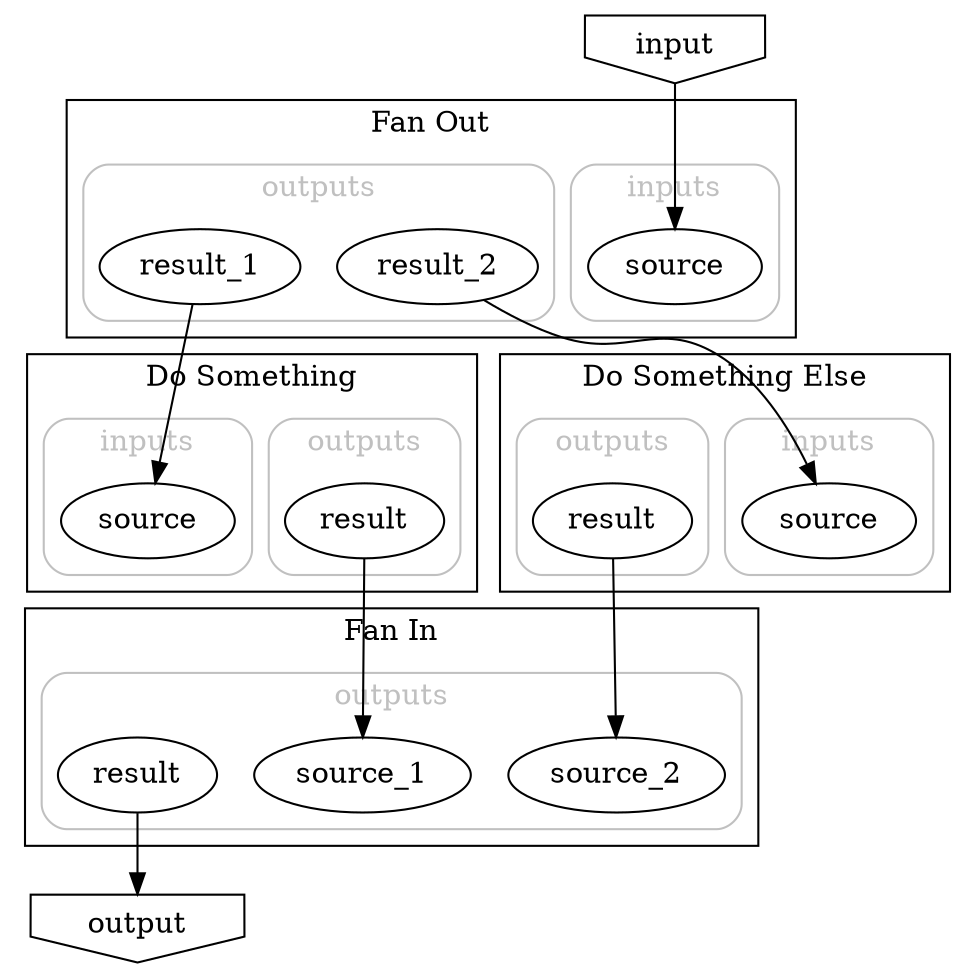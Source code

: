digraph pg_graph {

"input" [label="input"; shape=invhouse]

subgraph "cluster_fo" {
  label = "Fan Out"
  subgraph "clustersub_fo" {
    label = "inputs"
    fontcolor = "gray"
    style = "rounded"
    color = "gray"
    "source_fo" [label="source"]
  }
  subgraph "clustersub_3o" {
    label = "outputs"
    fontcolor = "gray"
    style = "rounded"
    color = "gray"
    "result_fo1" [label="result_1"]
    "result_fo2" [label="result_2"]
  }
}

subgraph "cluster_3" {
  label = "Do Something"
  subgraph "clustersub_3i" {
    label = "inputs"
    fontcolor = "gray"
    style = "rounded"
    color = "gray"
    "source_3" [label="source"]
  }
  subgraph "clustersub_3o" {
    label = "outputs"
    fontcolor = "gray"
    style = "rounded"
    color = "gray"
    "result_3" [label="result"]
  }
}

subgraph "cluster_4" {
  label = "Do Something Else"
  subgraph "clustersub_4i" {
    label = "inputs"
    fontcolor = "gray"
    style = "rounded"
    color = "gray"
    "source_4" [label="source"]
  }
  subgraph "clustersub_4o" {
    label = "outputs"
    fontcolor = "gray"
    style = "rounded"
    color = "gray"
    "result_4" [label="result"]
  }
}

subgraph "cluster_fi" {
  label = "Fan In"
  subgraph "clustersub_fi" {
    label = "inputs"
    fontcolor = "gray"
    style = "rounded"
    color = "gray"
    "source_fi1" [label="source_1"]
    "source_fi2" [label="source_2"]
  }
  subgraph "clustersub_fi" {
    label = "outputs"
    fontcolor = "gray"
    style = "rounded"
    color = "gray"
    "result_fi" [label="result"]
  }
}

"output" [label="output"; shape=invhouse]

"input" -> "source_fo"

"result_fo1" -> "source_3"
"result_fo2" -> "source_4"

"result_3" -> "source_fi1"
"result_4" -> "source_fi2"

"result_fi" -> "output"

}

